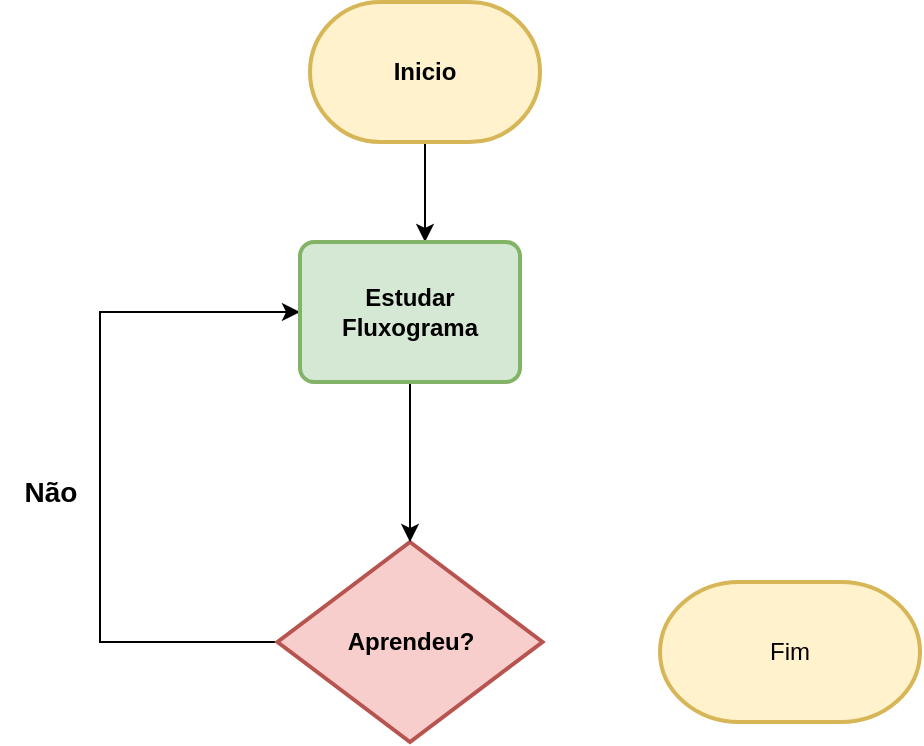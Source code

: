 <mxfile version="21.1.1" type="github">
  <diagram name="Página-1" id="3lH4THT1OKabYWOE15I-">
    <mxGraphModel dx="874" dy="484" grid="1" gridSize="10" guides="1" tooltips="1" connect="1" arrows="1" fold="1" page="1" pageScale="1" pageWidth="827" pageHeight="1169" math="0" shadow="0">
      <root>
        <mxCell id="0" />
        <mxCell id="1" parent="0" />
        <mxCell id="UDS6u31mmKBcnRI7lXIW-8" style="edgeStyle=elbowEdgeStyle;rounded=0;orthogonalLoop=1;jettySize=auto;html=1;exitX=0;exitY=0.5;exitDx=0;exitDy=0;exitPerimeter=0;" edge="1" parent="1" source="UDS6u31mmKBcnRI7lXIW-1" target="UDS6u31mmKBcnRI7lXIW-3">
          <mxGeometry relative="1" as="geometry">
            <Array as="points">
              <mxPoint x="270" y="750" />
            </Array>
          </mxGeometry>
        </mxCell>
        <mxCell id="UDS6u31mmKBcnRI7lXIW-1" value="&lt;b&gt;Aprendeu?&lt;/b&gt;" style="strokeWidth=2;html=1;shape=mxgraph.flowchart.decision;whiteSpace=wrap;fillColor=#f8cecc;strokeColor=#b85450;" vertex="1" parent="1">
          <mxGeometry x="358.75" y="790" width="132.5" height="100" as="geometry" />
        </mxCell>
        <mxCell id="UDS6u31mmKBcnRI7lXIW-4" style="edgeStyle=elbowEdgeStyle;rounded=0;orthogonalLoop=1;jettySize=auto;html=1;exitX=0.5;exitY=1;exitDx=0;exitDy=0;exitPerimeter=0;" edge="1" parent="1" source="UDS6u31mmKBcnRI7lXIW-2" target="UDS6u31mmKBcnRI7lXIW-3">
          <mxGeometry relative="1" as="geometry" />
        </mxCell>
        <mxCell id="UDS6u31mmKBcnRI7lXIW-2" value="&lt;b&gt;Inicio&lt;/b&gt;" style="strokeWidth=2;html=1;shape=mxgraph.flowchart.terminator;whiteSpace=wrap;fillColor=#fff2cc;strokeColor=#d6b656;" vertex="1" parent="1">
          <mxGeometry x="375" y="520" width="115" height="70" as="geometry" />
        </mxCell>
        <mxCell id="UDS6u31mmKBcnRI7lXIW-7" style="edgeStyle=elbowEdgeStyle;rounded=0;orthogonalLoop=1;jettySize=auto;html=1;entryX=0.5;entryY=0;entryDx=0;entryDy=0;entryPerimeter=0;" edge="1" parent="1" source="UDS6u31mmKBcnRI7lXIW-3" target="UDS6u31mmKBcnRI7lXIW-1">
          <mxGeometry relative="1" as="geometry" />
        </mxCell>
        <mxCell id="UDS6u31mmKBcnRI7lXIW-3" value="&lt;b&gt;Estudar Fluxograma&lt;/b&gt;" style="rounded=1;whiteSpace=wrap;html=1;absoluteArcSize=1;arcSize=14;strokeWidth=2;fillColor=#d5e8d4;strokeColor=#82b366;" vertex="1" parent="1">
          <mxGeometry x="370" y="640" width="110" height="70" as="geometry" />
        </mxCell>
        <mxCell id="UDS6u31mmKBcnRI7lXIW-9" value="&lt;b&gt;&lt;font style=&quot;font-size: 14px;&quot;&gt;Não&lt;/font&gt;&lt;/b&gt;" style="text;html=1;align=center;verticalAlign=middle;resizable=0;points=[];autosize=1;strokeColor=none;fillColor=none;" vertex="1" parent="1">
          <mxGeometry x="220" y="750" width="50" height="30" as="geometry" />
        </mxCell>
        <mxCell id="UDS6u31mmKBcnRI7lXIW-10" value="Fim" style="strokeWidth=2;html=1;shape=mxgraph.flowchart.terminator;whiteSpace=wrap;fillColor=#fff2cc;strokeColor=#d6b656;" vertex="1" parent="1">
          <mxGeometry x="550" y="810" width="130" height="70" as="geometry" />
        </mxCell>
      </root>
    </mxGraphModel>
  </diagram>
</mxfile>
